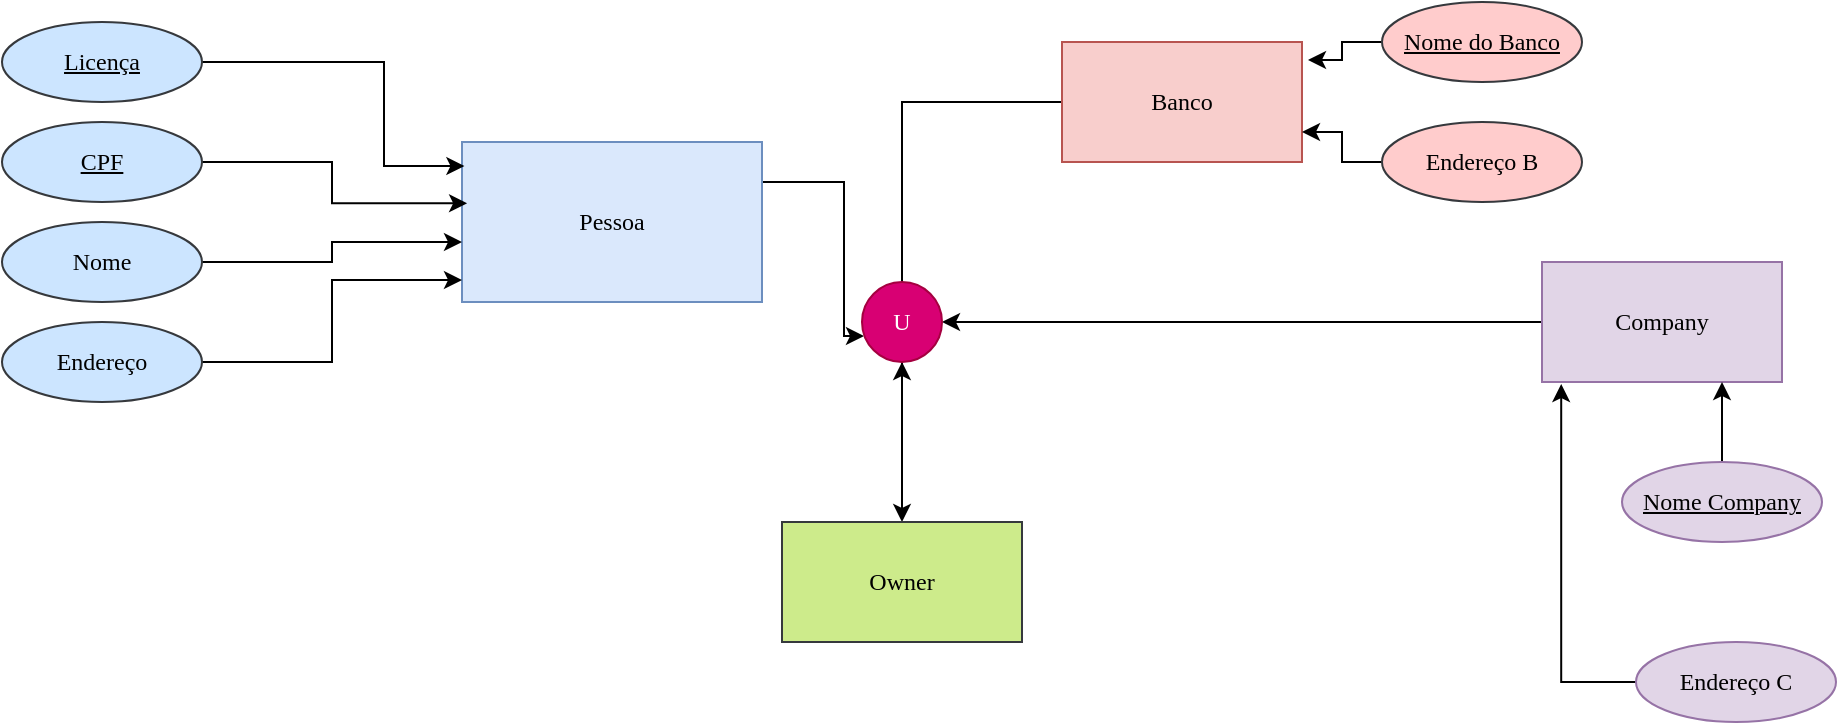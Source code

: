 <mxfile version="20.2.7" type="github">
  <diagram id="xz9qLdkSwO25bBrm6wnm" name="Página-1">
    <mxGraphModel dx="868" dy="393" grid="1" gridSize="10" guides="1" tooltips="1" connect="1" arrows="1" fold="1" page="1" pageScale="1" pageWidth="827" pageHeight="1169" math="0" shadow="0">
      <root>
        <mxCell id="0" />
        <mxCell id="1" parent="0" />
        <mxCell id="TR0QHXEJedXVdYTKlSn2-9" style="edgeStyle=orthogonalEdgeStyle;rounded=0;orthogonalLoop=1;jettySize=auto;html=1;entryX=0.025;entryY=0.675;entryDx=0;entryDy=0;entryPerimeter=0;fontFamily=Times New Roman;" parent="1" source="TR0QHXEJedXVdYTKlSn2-1" target="TR0QHXEJedXVdYTKlSn2-4" edge="1">
          <mxGeometry relative="1" as="geometry">
            <Array as="points">
              <mxPoint x="431" y="90" />
            </Array>
          </mxGeometry>
        </mxCell>
        <mxCell id="TR0QHXEJedXVdYTKlSn2-1" value="Pessoa" style="rounded=0;whiteSpace=wrap;html=1;fillColor=#dae8fc;strokeColor=#6c8ebf;fontFamily=Times New Roman;" parent="1" vertex="1">
          <mxGeometry x="240" y="70" width="150" height="80" as="geometry" />
        </mxCell>
        <mxCell id="TR0QHXEJedXVdYTKlSn2-10" style="edgeStyle=orthogonalEdgeStyle;rounded=0;orthogonalLoop=1;jettySize=auto;html=1;fontFamily=Times New Roman;" parent="1" source="TR0QHXEJedXVdYTKlSn2-2" target="TR0QHXEJedXVdYTKlSn2-4" edge="1">
          <mxGeometry relative="1" as="geometry">
            <Array as="points">
              <mxPoint x="460" y="50" />
              <mxPoint x="460" y="250" />
            </Array>
          </mxGeometry>
        </mxCell>
        <mxCell id="TR0QHXEJedXVdYTKlSn2-2" value="Banco" style="rounded=0;whiteSpace=wrap;html=1;fontFamily=Times New Roman;fillColor=#f8cecc;strokeColor=#b85450;" parent="1" vertex="1">
          <mxGeometry x="540" y="20" width="120" height="60" as="geometry" />
        </mxCell>
        <mxCell id="CvSU5lqTS-btfgZHE2km-1" style="edgeStyle=orthogonalEdgeStyle;rounded=0;orthogonalLoop=1;jettySize=auto;html=1;entryX=1;entryY=0.5;entryDx=0;entryDy=0;fontFamily=Times New Roman;" edge="1" parent="1" source="TR0QHXEJedXVdYTKlSn2-3" target="TR0QHXEJedXVdYTKlSn2-4">
          <mxGeometry relative="1" as="geometry" />
        </mxCell>
        <mxCell id="TR0QHXEJedXVdYTKlSn2-3" value="Company" style="rounded=0;whiteSpace=wrap;html=1;fontFamily=Times New Roman;fillColor=#e1d5e7;strokeColor=#9673a6;" parent="1" vertex="1">
          <mxGeometry x="780" y="130" width="120" height="60" as="geometry" />
        </mxCell>
        <mxCell id="TR0QHXEJedXVdYTKlSn2-13" style="edgeStyle=orthogonalEdgeStyle;rounded=0;orthogonalLoop=1;jettySize=auto;html=1;exitX=0.5;exitY=1;exitDx=0;exitDy=0;entryX=0.5;entryY=0;entryDx=0;entryDy=0;fontFamily=Times New Roman;" parent="1" source="TR0QHXEJedXVdYTKlSn2-4" target="TR0QHXEJedXVdYTKlSn2-12" edge="1">
          <mxGeometry relative="1" as="geometry" />
        </mxCell>
        <mxCell id="TR0QHXEJedXVdYTKlSn2-4" value="U" style="ellipse;whiteSpace=wrap;html=1;aspect=fixed;fontFamily=Times New Roman;fillColor=#d80073;fontColor=#ffffff;strokeColor=#A50040;" parent="1" vertex="1">
          <mxGeometry x="440" y="140" width="40" height="40" as="geometry" />
        </mxCell>
        <mxCell id="TR0QHXEJedXVdYTKlSn2-12" value="Owner" style="rounded=0;whiteSpace=wrap;html=1;fontFamily=Times New Roman;fillColor=#cdeb8b;strokeColor=#36393d;" parent="1" vertex="1">
          <mxGeometry x="400" y="260" width="120" height="60" as="geometry" />
        </mxCell>
        <mxCell id="TR0QHXEJedXVdYTKlSn2-18" style="edgeStyle=orthogonalEdgeStyle;rounded=0;orthogonalLoop=1;jettySize=auto;html=1;entryX=0.008;entryY=0.15;entryDx=0;entryDy=0;entryPerimeter=0;fontFamily=Times New Roman;" parent="1" source="TR0QHXEJedXVdYTKlSn2-14" target="TR0QHXEJedXVdYTKlSn2-1" edge="1">
          <mxGeometry relative="1" as="geometry">
            <Array as="points">
              <mxPoint x="201" y="30" />
            </Array>
          </mxGeometry>
        </mxCell>
        <mxCell id="TR0QHXEJedXVdYTKlSn2-14" value="Licença" style="ellipse;whiteSpace=wrap;html=1;align=center;fontStyle=4;fontFamily=Times New Roman;fillColor=#cce5ff;strokeColor=#36393d;" parent="1" vertex="1">
          <mxGeometry x="10" y="10" width="100" height="40" as="geometry" />
        </mxCell>
        <mxCell id="TR0QHXEJedXVdYTKlSn2-19" style="edgeStyle=orthogonalEdgeStyle;rounded=0;orthogonalLoop=1;jettySize=auto;html=1;entryX=0.017;entryY=0.383;entryDx=0;entryDy=0;entryPerimeter=0;fontFamily=Times New Roman;" parent="1" source="TR0QHXEJedXVdYTKlSn2-15" target="TR0QHXEJedXVdYTKlSn2-1" edge="1">
          <mxGeometry relative="1" as="geometry" />
        </mxCell>
        <mxCell id="TR0QHXEJedXVdYTKlSn2-15" value="CPF" style="ellipse;whiteSpace=wrap;html=1;align=center;fontStyle=4;fontFamily=Times New Roman;fillColor=#cce5ff;strokeColor=#36393d;" parent="1" vertex="1">
          <mxGeometry x="10" y="60" width="100" height="40" as="geometry" />
        </mxCell>
        <mxCell id="TR0QHXEJedXVdYTKlSn2-22" style="edgeStyle=orthogonalEdgeStyle;rounded=0;orthogonalLoop=1;jettySize=auto;html=1;entryX=0;entryY=0.625;entryDx=0;entryDy=0;fontFamily=Times New Roman;entryPerimeter=0;" parent="1" source="TR0QHXEJedXVdYTKlSn2-16" target="TR0QHXEJedXVdYTKlSn2-1" edge="1">
          <mxGeometry relative="1" as="geometry" />
        </mxCell>
        <mxCell id="TR0QHXEJedXVdYTKlSn2-16" value="Nome" style="ellipse;whiteSpace=wrap;html=1;align=center;fontFamily=Times New Roman;fillColor=#cce5ff;strokeColor=#36393d;" parent="1" vertex="1">
          <mxGeometry x="10" y="110" width="100" height="40" as="geometry" />
        </mxCell>
        <mxCell id="TR0QHXEJedXVdYTKlSn2-21" style="edgeStyle=orthogonalEdgeStyle;rounded=0;orthogonalLoop=1;jettySize=auto;html=1;fontFamily=Times New Roman;entryX=0;entryY=0.863;entryDx=0;entryDy=0;entryPerimeter=0;" parent="1" source="TR0QHXEJedXVdYTKlSn2-17" target="TR0QHXEJedXVdYTKlSn2-1" edge="1">
          <mxGeometry relative="1" as="geometry">
            <mxPoint x="200" y="140" as="targetPoint" />
          </mxGeometry>
        </mxCell>
        <mxCell id="TR0QHXEJedXVdYTKlSn2-17" value="Endereço" style="ellipse;whiteSpace=wrap;html=1;align=center;fontFamily=Times New Roman;fillColor=#cce5ff;strokeColor=#36393d;" parent="1" vertex="1">
          <mxGeometry x="10" y="160" width="100" height="40" as="geometry" />
        </mxCell>
        <mxCell id="TR0QHXEJedXVdYTKlSn2-25" style="edgeStyle=orthogonalEdgeStyle;rounded=0;orthogonalLoop=1;jettySize=auto;html=1;entryX=1.025;entryY=0.15;entryDx=0;entryDy=0;entryPerimeter=0;fontFamily=Times New Roman;" parent="1" source="TR0QHXEJedXVdYTKlSn2-23" target="TR0QHXEJedXVdYTKlSn2-2" edge="1">
          <mxGeometry relative="1" as="geometry" />
        </mxCell>
        <mxCell id="TR0QHXEJedXVdYTKlSn2-23" value="Nome do Banco" style="ellipse;whiteSpace=wrap;html=1;align=center;fontStyle=4;fontFamily=Times New Roman;fillColor=#ffcccc;strokeColor=#36393d;" parent="1" vertex="1">
          <mxGeometry x="700" width="100" height="40" as="geometry" />
        </mxCell>
        <mxCell id="TR0QHXEJedXVdYTKlSn2-26" style="edgeStyle=orthogonalEdgeStyle;rounded=0;orthogonalLoop=1;jettySize=auto;html=1;entryX=1;entryY=0.75;entryDx=0;entryDy=0;fontFamily=Times New Roman;" parent="1" source="TR0QHXEJedXVdYTKlSn2-24" target="TR0QHXEJedXVdYTKlSn2-2" edge="1">
          <mxGeometry relative="1" as="geometry" />
        </mxCell>
        <mxCell id="TR0QHXEJedXVdYTKlSn2-24" value="Endereço B" style="ellipse;whiteSpace=wrap;html=1;align=center;fontFamily=Times New Roman;fillColor=#ffcccc;strokeColor=#36393d;" parent="1" vertex="1">
          <mxGeometry x="700" y="60" width="100" height="40" as="geometry" />
        </mxCell>
        <mxCell id="TR0QHXEJedXVdYTKlSn2-31" style="edgeStyle=orthogonalEdgeStyle;rounded=0;orthogonalLoop=1;jettySize=auto;html=1;entryX=0.08;entryY=1.017;entryDx=0;entryDy=0;entryPerimeter=0;fontFamily=Times New Roman;" parent="1" source="TR0QHXEJedXVdYTKlSn2-28" target="TR0QHXEJedXVdYTKlSn2-3" edge="1">
          <mxGeometry relative="1" as="geometry">
            <Array as="points">
              <mxPoint x="790" y="340" />
            </Array>
          </mxGeometry>
        </mxCell>
        <mxCell id="TR0QHXEJedXVdYTKlSn2-28" value="Endereço C" style="ellipse;whiteSpace=wrap;html=1;align=center;fontFamily=Times New Roman;fillColor=#e1d5e7;strokeColor=#9673a6;" parent="1" vertex="1">
          <mxGeometry x="827" y="320" width="100" height="40" as="geometry" />
        </mxCell>
        <mxCell id="TR0QHXEJedXVdYTKlSn2-30" style="edgeStyle=orthogonalEdgeStyle;rounded=0;orthogonalLoop=1;jettySize=auto;html=1;entryX=0.75;entryY=1;entryDx=0;entryDy=0;fontFamily=Times New Roman;" parent="1" source="TR0QHXEJedXVdYTKlSn2-29" target="TR0QHXEJedXVdYTKlSn2-3" edge="1">
          <mxGeometry relative="1" as="geometry" />
        </mxCell>
        <mxCell id="TR0QHXEJedXVdYTKlSn2-29" value="Nome Company" style="ellipse;whiteSpace=wrap;html=1;align=center;fontStyle=4;fontFamily=Times New Roman;fillColor=#e1d5e7;strokeColor=#9673a6;" parent="1" vertex="1">
          <mxGeometry x="820" y="230" width="100" height="40" as="geometry" />
        </mxCell>
      </root>
    </mxGraphModel>
  </diagram>
</mxfile>
